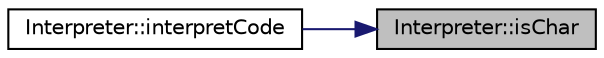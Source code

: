 digraph "Interpreter::isChar"
{
 // LATEX_PDF_SIZE
  edge [fontname="Helvetica",fontsize="10",labelfontname="Helvetica",labelfontsize="10"];
  node [fontname="Helvetica",fontsize="10",shape=record];
  rankdir="RL";
  Node1 [label="Interpreter::isChar",height=0.2,width=0.4,color="black", fillcolor="grey75", style="filled", fontcolor="black",tooltip="Método que permite determinar si una cadena de texto es un char."];
  Node1 -> Node2 [dir="back",color="midnightblue",fontsize="10",style="solid",fontname="Helvetica"];
  Node2 [label="Interpreter::interpretCode",height=0.2,width=0.4,color="black", fillcolor="white", style="filled",URL="$classInterpreter.html#a247c03a89b6620c59718d9f46be2aa23",tooltip="Es el método que permite interpretar el contenido del código escrito."];
}
